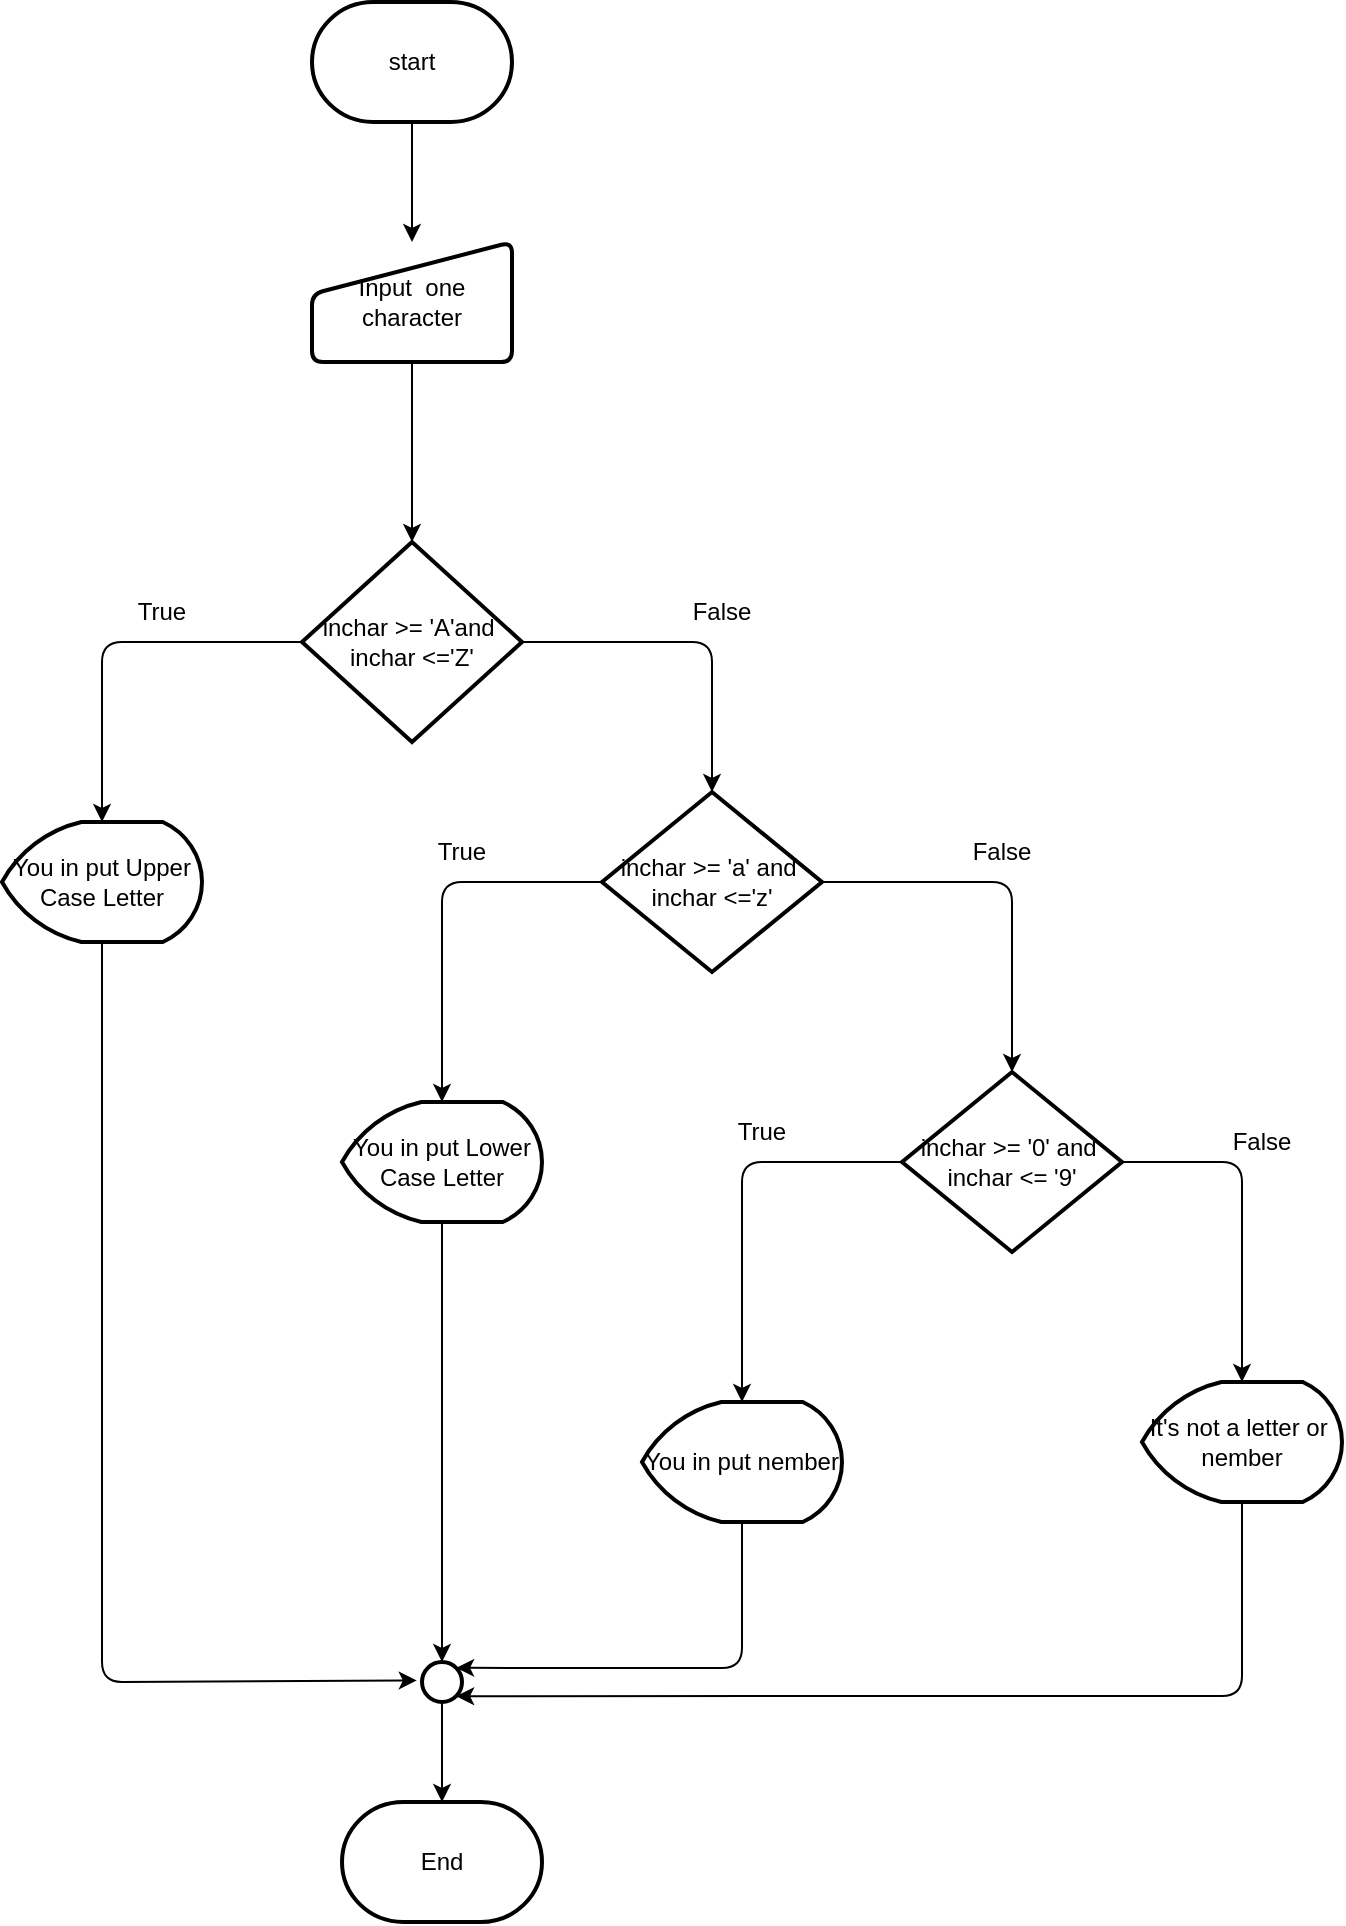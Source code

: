 <mxfile>
    <diagram id="1xX5NE03VSjZwSEdr-pH" name="Page-1">
        <mxGraphModel dx="1370" dy="792" grid="1" gridSize="10" guides="1" tooltips="1" connect="1" arrows="1" fold="1" page="1" pageScale="1" pageWidth="850" pageHeight="1100" math="0" shadow="0">
            <root>
                <mxCell id="0"/>
                <mxCell id="1" parent="0"/>
                <mxCell id="18" value="" style="edgeStyle=none;html=1;" parent="1" source="2" target="3" edge="1">
                    <mxGeometry relative="1" as="geometry"/>
                </mxCell>
                <mxCell id="2" value="start" style="strokeWidth=2;html=1;shape=mxgraph.flowchart.terminator;whiteSpace=wrap;" parent="1" vertex="1">
                    <mxGeometry x="305" y="80" width="100" height="60" as="geometry"/>
                </mxCell>
                <mxCell id="19" value="" style="edgeStyle=none;html=1;" parent="1" source="3" target="4" edge="1">
                    <mxGeometry relative="1" as="geometry"/>
                </mxCell>
                <mxCell id="3" value="Input&amp;nbsp; one character" style="html=1;strokeWidth=2;shape=manualInput;whiteSpace=wrap;rounded=1;size=26;arcSize=11;" parent="1" vertex="1">
                    <mxGeometry x="305" y="200" width="100" height="60" as="geometry"/>
                </mxCell>
                <mxCell id="20" style="edgeStyle=none;html=1;entryX=0.5;entryY=0;entryDx=0;entryDy=0;entryPerimeter=0;" parent="1" source="4" target="5" edge="1">
                    <mxGeometry relative="1" as="geometry">
                        <Array as="points">
                            <mxPoint x="200" y="400"/>
                        </Array>
                    </mxGeometry>
                </mxCell>
                <mxCell id="21" style="edgeStyle=none;html=1;entryX=0.5;entryY=0;entryDx=0;entryDy=0;entryPerimeter=0;" parent="1" source="4" target="6" edge="1">
                    <mxGeometry relative="1" as="geometry">
                        <Array as="points">
                            <mxPoint x="505" y="400"/>
                        </Array>
                    </mxGeometry>
                </mxCell>
                <mxCell id="4" value="inchar &amp;gt;= 'A'and&amp;nbsp; inchar &amp;lt;='Z'" style="strokeWidth=2;html=1;shape=mxgraph.flowchart.decision;whiteSpace=wrap;" parent="1" vertex="1">
                    <mxGeometry x="300" y="350" width="110" height="100" as="geometry"/>
                </mxCell>
                <mxCell id="26" style="edgeStyle=none;html=1;entryX=-0.13;entryY=0.46;entryDx=0;entryDy=0;entryPerimeter=0;" parent="1" source="5" target="27" edge="1">
                    <mxGeometry relative="1" as="geometry">
                        <mxPoint x="350" y="920" as="targetPoint"/>
                        <Array as="points">
                            <mxPoint x="200" y="920"/>
                        </Array>
                    </mxGeometry>
                </mxCell>
                <mxCell id="5" value="You in put Upper Case Letter" style="strokeWidth=2;html=1;shape=mxgraph.flowchart.display;whiteSpace=wrap;" parent="1" vertex="1">
                    <mxGeometry x="150" y="490" width="100" height="60" as="geometry"/>
                </mxCell>
                <mxCell id="22" style="edgeStyle=none;html=1;entryX=0.5;entryY=0;entryDx=0;entryDy=0;entryPerimeter=0;" parent="1" source="6" target="9" edge="1">
                    <mxGeometry relative="1" as="geometry">
                        <Array as="points">
                            <mxPoint x="370" y="520"/>
                        </Array>
                    </mxGeometry>
                </mxCell>
                <mxCell id="23" style="edgeStyle=none;html=1;entryX=0.5;entryY=0;entryDx=0;entryDy=0;entryPerimeter=0;" parent="1" source="6" target="10" edge="1">
                    <mxGeometry relative="1" as="geometry">
                        <Array as="points">
                            <mxPoint x="655" y="520"/>
                        </Array>
                    </mxGeometry>
                </mxCell>
                <mxCell id="6" value="inchar &amp;gt;= 'a' and&amp;nbsp; inchar &amp;lt;='z'" style="strokeWidth=2;html=1;shape=mxgraph.flowchart.decision;whiteSpace=wrap;" parent="1" vertex="1">
                    <mxGeometry x="450" y="475" width="110" height="90" as="geometry"/>
                </mxCell>
                <mxCell id="7" value="True" style="text;html=1;strokeColor=none;fillColor=none;align=center;verticalAlign=middle;whiteSpace=wrap;rounded=0;" parent="1" vertex="1">
                    <mxGeometry x="200" y="370" width="60" height="30" as="geometry"/>
                </mxCell>
                <mxCell id="8" value="False" style="text;html=1;strokeColor=none;fillColor=none;align=center;verticalAlign=middle;whiteSpace=wrap;rounded=0;" parent="1" vertex="1">
                    <mxGeometry x="480" y="370" width="60" height="30" as="geometry"/>
                </mxCell>
                <mxCell id="28" style="edgeStyle=none;html=1;entryX=0.5;entryY=0;entryDx=0;entryDy=0;" parent="1" source="9" target="27" edge="1">
                    <mxGeometry relative="1" as="geometry"/>
                </mxCell>
                <mxCell id="9" value="You in put Lower Case Letter" style="strokeWidth=2;html=1;shape=mxgraph.flowchart.display;whiteSpace=wrap;" parent="1" vertex="1">
                    <mxGeometry x="320" y="630" width="100" height="60" as="geometry"/>
                </mxCell>
                <mxCell id="24" style="edgeStyle=none;html=1;entryX=0.5;entryY=0;entryDx=0;entryDy=0;entryPerimeter=0;" parent="1" source="10" target="11" edge="1">
                    <mxGeometry relative="1" as="geometry">
                        <Array as="points">
                            <mxPoint x="520" y="660"/>
                        </Array>
                    </mxGeometry>
                </mxCell>
                <mxCell id="25" style="edgeStyle=none;html=1;entryX=0.5;entryY=0;entryDx=0;entryDy=0;entryPerimeter=0;" parent="1" source="10" target="12" edge="1">
                    <mxGeometry relative="1" as="geometry">
                        <Array as="points">
                            <mxPoint x="770" y="660"/>
                        </Array>
                    </mxGeometry>
                </mxCell>
                <mxCell id="10" value="inchar &amp;gt;= '0' and&amp;nbsp; inchar &amp;lt;= '9'" style="strokeWidth=2;html=1;shape=mxgraph.flowchart.decision;whiteSpace=wrap;" parent="1" vertex="1">
                    <mxGeometry x="600" y="615" width="110" height="90" as="geometry"/>
                </mxCell>
                <mxCell id="32" style="edgeStyle=none;html=1;entryX=1;entryY=0;entryDx=0;entryDy=0;" parent="1" source="11" target="27" edge="1">
                    <mxGeometry relative="1" as="geometry">
                        <Array as="points">
                            <mxPoint x="520" y="913"/>
                        </Array>
                    </mxGeometry>
                </mxCell>
                <mxCell id="11" value="You in put nember" style="strokeWidth=2;html=1;shape=mxgraph.flowchart.display;whiteSpace=wrap;" parent="1" vertex="1">
                    <mxGeometry x="470" y="780" width="100" height="60" as="geometry"/>
                </mxCell>
                <mxCell id="30" style="edgeStyle=none;html=1;entryX=1;entryY=1;entryDx=0;entryDy=0;" parent="1" source="12" target="27" edge="1">
                    <mxGeometry relative="1" as="geometry">
                        <Array as="points">
                            <mxPoint x="770" y="927"/>
                        </Array>
                    </mxGeometry>
                </mxCell>
                <mxCell id="12" value="It's not a letter or&amp;nbsp; nember" style="strokeWidth=2;html=1;shape=mxgraph.flowchart.display;whiteSpace=wrap;" parent="1" vertex="1">
                    <mxGeometry x="720" y="770" width="100" height="60" as="geometry"/>
                </mxCell>
                <mxCell id="13" value="End" style="strokeWidth=2;html=1;shape=mxgraph.flowchart.terminator;whiteSpace=wrap;" parent="1" vertex="1">
                    <mxGeometry x="320" y="980" width="100" height="60" as="geometry"/>
                </mxCell>
                <mxCell id="14" value="True" style="text;html=1;strokeColor=none;fillColor=none;align=center;verticalAlign=middle;whiteSpace=wrap;rounded=0;" parent="1" vertex="1">
                    <mxGeometry x="350" y="490" width="60" height="30" as="geometry"/>
                </mxCell>
                <mxCell id="15" value="False" style="text;html=1;strokeColor=none;fillColor=none;align=center;verticalAlign=middle;whiteSpace=wrap;rounded=0;" parent="1" vertex="1">
                    <mxGeometry x="620" y="490" width="60" height="30" as="geometry"/>
                </mxCell>
                <mxCell id="16" value="True" style="text;html=1;strokeColor=none;fillColor=none;align=center;verticalAlign=middle;whiteSpace=wrap;rounded=0;" parent="1" vertex="1">
                    <mxGeometry x="500" y="630" width="60" height="30" as="geometry"/>
                </mxCell>
                <mxCell id="17" value="False" style="text;html=1;strokeColor=none;fillColor=none;align=center;verticalAlign=middle;whiteSpace=wrap;rounded=0;" parent="1" vertex="1">
                    <mxGeometry x="750" y="635" width="60" height="30" as="geometry"/>
                </mxCell>
                <mxCell id="31" value="" style="edgeStyle=none;html=1;" parent="1" source="27" target="13" edge="1">
                    <mxGeometry relative="1" as="geometry"/>
                </mxCell>
                <mxCell id="27" value="" style="ellipse;whiteSpace=wrap;html=1;strokeWidth=2;" parent="1" vertex="1">
                    <mxGeometry x="360" y="910" width="20" height="20" as="geometry"/>
                </mxCell>
            </root>
        </mxGraphModel>
    </diagram>
</mxfile>